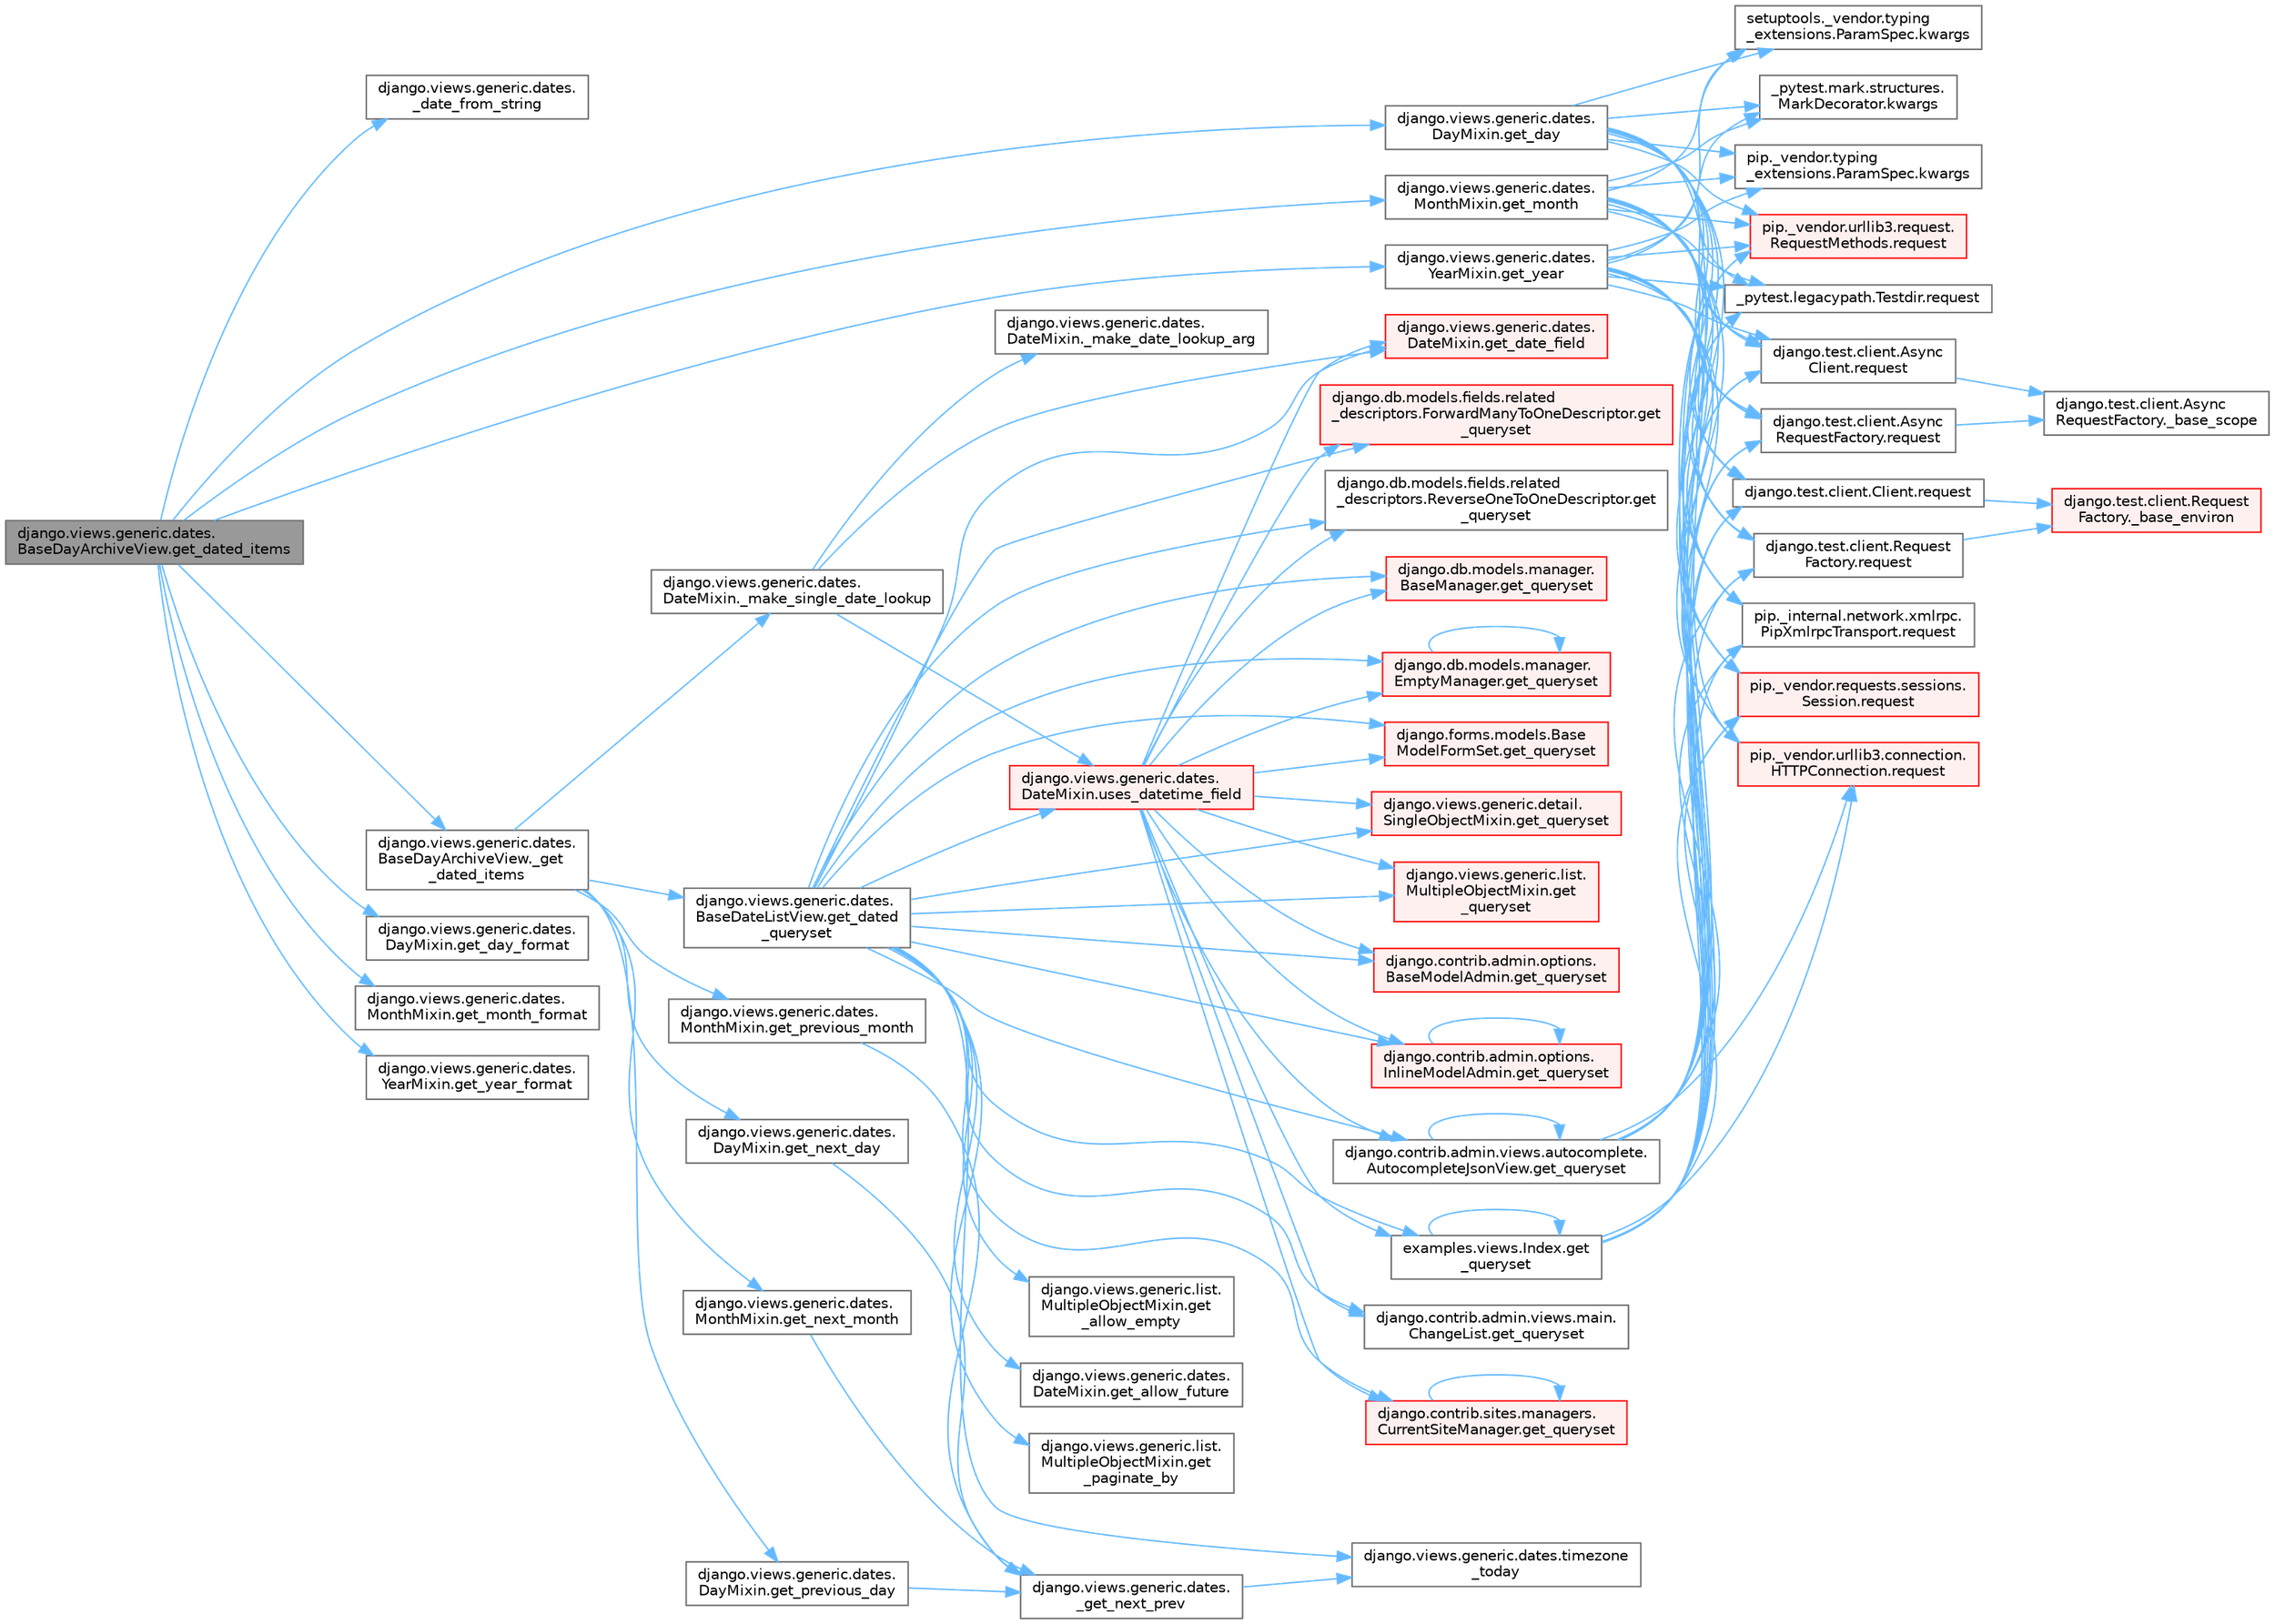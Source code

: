 digraph "django.views.generic.dates.BaseDayArchiveView.get_dated_items"
{
 // LATEX_PDF_SIZE
  bgcolor="transparent";
  edge [fontname=Helvetica,fontsize=10,labelfontname=Helvetica,labelfontsize=10];
  node [fontname=Helvetica,fontsize=10,shape=box,height=0.2,width=0.4];
  rankdir="LR";
  Node1 [id="Node000001",label="django.views.generic.dates.\lBaseDayArchiveView.get_dated_items",height=0.2,width=0.4,color="gray40", fillcolor="grey60", style="filled", fontcolor="black",tooltip=" "];
  Node1 -> Node2 [id="edge1_Node000001_Node000002",color="steelblue1",style="solid",tooltip=" "];
  Node2 [id="Node000002",label="django.views.generic.dates.\l_date_from_string",height=0.2,width=0.4,color="grey40", fillcolor="white", style="filled",URL="$namespacedjango_1_1views_1_1generic_1_1dates.html#a0f782cacbbe0293a4a4a092343b5ac5f",tooltip=" "];
  Node1 -> Node3 [id="edge2_Node000001_Node000003",color="steelblue1",style="solid",tooltip=" "];
  Node3 [id="Node000003",label="django.views.generic.dates.\lBaseDayArchiveView._get\l_dated_items",height=0.2,width=0.4,color="grey40", fillcolor="white", style="filled",URL="$classdjango_1_1views_1_1generic_1_1dates_1_1_base_day_archive_view.html#a3ca193a0859b2fbe8f0ae162272652f8",tooltip=" "];
  Node3 -> Node4 [id="edge3_Node000003_Node000004",color="steelblue1",style="solid",tooltip=" "];
  Node4 [id="Node000004",label="django.views.generic.dates.\lDateMixin._make_single_date_lookup",height=0.2,width=0.4,color="grey40", fillcolor="white", style="filled",URL="$classdjango_1_1views_1_1generic_1_1dates_1_1_date_mixin.html#ac17fc80d601666765dd9751d4b5e065d",tooltip=" "];
  Node4 -> Node5 [id="edge4_Node000004_Node000005",color="steelblue1",style="solid",tooltip=" "];
  Node5 [id="Node000005",label="django.views.generic.dates.\lDateMixin._make_date_lookup_arg",height=0.2,width=0.4,color="grey40", fillcolor="white", style="filled",URL="$classdjango_1_1views_1_1generic_1_1dates_1_1_date_mixin.html#aac7dd5ad67e178e80dd82a095f80b848",tooltip=" "];
  Node4 -> Node6 [id="edge5_Node000004_Node000006",color="steelblue1",style="solid",tooltip=" "];
  Node6 [id="Node000006",label="django.views.generic.dates.\lDateMixin.get_date_field",height=0.2,width=0.4,color="red", fillcolor="#FFF0F0", style="filled",URL="$classdjango_1_1views_1_1generic_1_1dates_1_1_date_mixin.html#a5effe594d56a85727190cc91ef894526",tooltip=" "];
  Node4 -> Node8 [id="edge6_Node000004_Node000008",color="steelblue1",style="solid",tooltip=" "];
  Node8 [id="Node000008",label="django.views.generic.dates.\lDateMixin.uses_datetime_field",height=0.2,width=0.4,color="red", fillcolor="#FFF0F0", style="filled",URL="$classdjango_1_1views_1_1generic_1_1dates_1_1_date_mixin.html#a1fb37f57858e32a16ec5b6328ae68adb",tooltip=" "];
  Node8 -> Node6 [id="edge7_Node000008_Node000006",color="steelblue1",style="solid",tooltip=" "];
  Node8 -> Node9 [id="edge8_Node000008_Node000009",color="steelblue1",style="solid",tooltip=" "];
  Node9 [id="Node000009",label="django.contrib.admin.options.\lBaseModelAdmin.get_queryset",height=0.2,width=0.4,color="red", fillcolor="#FFF0F0", style="filled",URL="$classdjango_1_1contrib_1_1admin_1_1options_1_1_base_model_admin.html#a785da85de69766ce5f736de0e4de80c5",tooltip=" "];
  Node8 -> Node27 [id="edge9_Node000008_Node000027",color="steelblue1",style="solid",tooltip=" "];
  Node27 [id="Node000027",label="django.contrib.admin.options.\lInlineModelAdmin.get_queryset",height=0.2,width=0.4,color="red", fillcolor="#FFF0F0", style="filled",URL="$classdjango_1_1contrib_1_1admin_1_1options_1_1_inline_model_admin.html#a9248f5d82a336087e911b7ebc8729ffd",tooltip=" "];
  Node27 -> Node27 [id="edge10_Node000027_Node000027",color="steelblue1",style="solid",tooltip=" "];
  Node8 -> Node34 [id="edge11_Node000008_Node000034",color="steelblue1",style="solid",tooltip=" "];
  Node34 [id="Node000034",label="django.contrib.admin.views.autocomplete.\lAutocompleteJsonView.get_queryset",height=0.2,width=0.4,color="grey40", fillcolor="white", style="filled",URL="$classdjango_1_1contrib_1_1admin_1_1views_1_1autocomplete_1_1_autocomplete_json_view.html#a6eb5abbd3b2e8b252a4ce9ca2680f3d3",tooltip=" "];
  Node34 -> Node34 [id="edge12_Node000034_Node000034",color="steelblue1",style="solid",tooltip=" "];
  Node34 -> Node35 [id="edge13_Node000034_Node000035",color="steelblue1",style="solid",tooltip=" "];
  Node35 [id="Node000035",label="_pytest.legacypath.Testdir.request",height=0.2,width=0.4,color="grey40", fillcolor="white", style="filled",URL="$class__pytest_1_1legacypath_1_1_testdir.html#a0e10c900efcd764da85254119e4d64c4",tooltip=" "];
  Node34 -> Node36 [id="edge14_Node000034_Node000036",color="steelblue1",style="solid",tooltip=" "];
  Node36 [id="Node000036",label="django.test.client.Async\lClient.request",height=0.2,width=0.4,color="grey40", fillcolor="white", style="filled",URL="$classdjango_1_1test_1_1client_1_1_async_client.html#a891cc2f6b81dcf3583bbbde8d21a713a",tooltip=" "];
  Node36 -> Node37 [id="edge15_Node000036_Node000037",color="steelblue1",style="solid",tooltip=" "];
  Node37 [id="Node000037",label="django.test.client.Async\lRequestFactory._base_scope",height=0.2,width=0.4,color="grey40", fillcolor="white", style="filled",URL="$classdjango_1_1test_1_1client_1_1_async_request_factory.html#a0e43cc21668d0a42c46524d5116d8654",tooltip=" "];
  Node34 -> Node38 [id="edge16_Node000034_Node000038",color="steelblue1",style="solid",tooltip=" "];
  Node38 [id="Node000038",label="django.test.client.Async\lRequestFactory.request",height=0.2,width=0.4,color="grey40", fillcolor="white", style="filled",URL="$classdjango_1_1test_1_1client_1_1_async_request_factory.html#aab026845547a4c2d9203b8710b90f6cd",tooltip=" "];
  Node38 -> Node37 [id="edge17_Node000038_Node000037",color="steelblue1",style="solid",tooltip=" "];
  Node34 -> Node39 [id="edge18_Node000034_Node000039",color="steelblue1",style="solid",tooltip=" "];
  Node39 [id="Node000039",label="django.test.client.Client.request",height=0.2,width=0.4,color="grey40", fillcolor="white", style="filled",URL="$classdjango_1_1test_1_1client_1_1_client.html#a2f51c5251142ab6503937051936e33fa",tooltip=" "];
  Node39 -> Node40 [id="edge19_Node000039_Node000040",color="steelblue1",style="solid",tooltip=" "];
  Node40 [id="Node000040",label="django.test.client.Request\lFactory._base_environ",height=0.2,width=0.4,color="red", fillcolor="#FFF0F0", style="filled",URL="$classdjango_1_1test_1_1client_1_1_request_factory.html#ab650654b992f4e9fc9e30bd0442973c1",tooltip=" "];
  Node34 -> Node494 [id="edge20_Node000034_Node000494",color="steelblue1",style="solid",tooltip=" "];
  Node494 [id="Node000494",label="django.test.client.Request\lFactory.request",height=0.2,width=0.4,color="grey40", fillcolor="white", style="filled",URL="$classdjango_1_1test_1_1client_1_1_request_factory.html#adae411ab0df6839c5364b647e4dc63ad",tooltip=" "];
  Node494 -> Node40 [id="edge21_Node000494_Node000040",color="steelblue1",style="solid",tooltip=" "];
  Node34 -> Node495 [id="edge22_Node000034_Node000495",color="steelblue1",style="solid",tooltip=" "];
  Node495 [id="Node000495",label="pip._internal.network.xmlrpc.\lPipXmlrpcTransport.request",height=0.2,width=0.4,color="grey40", fillcolor="white", style="filled",URL="$classpip_1_1__internal_1_1network_1_1xmlrpc_1_1_pip_xmlrpc_transport.html#a91d1ed180fbf8bcc25f6747a72614c5f",tooltip=" "];
  Node34 -> Node496 [id="edge23_Node000034_Node000496",color="steelblue1",style="solid",tooltip=" "];
  Node496 [id="Node000496",label="pip._vendor.requests.sessions.\lSession.request",height=0.2,width=0.4,color="red", fillcolor="#FFF0F0", style="filled",URL="$classpip_1_1__vendor_1_1requests_1_1sessions_1_1_session.html#a3dddfa16e93faa1a1a553936d913482b",tooltip=" "];
  Node34 -> Node1012 [id="edge24_Node000034_Node001012",color="steelblue1",style="solid",tooltip=" "];
  Node1012 [id="Node001012",label="pip._vendor.urllib3.connection.\lHTTPConnection.request",height=0.2,width=0.4,color="red", fillcolor="#FFF0F0", style="filled",URL="$classpip_1_1__vendor_1_1urllib3_1_1connection_1_1_h_t_t_p_connection.html#a67e552c4d242e4169bdf7319269a417f",tooltip=" "];
  Node34 -> Node1014 [id="edge25_Node000034_Node001014",color="steelblue1",style="solid",tooltip=" "];
  Node1014 [id="Node001014",label="pip._vendor.urllib3.request.\lRequestMethods.request",height=0.2,width=0.4,color="red", fillcolor="#FFF0F0", style="filled",URL="$classpip_1_1__vendor_1_1urllib3_1_1request_1_1_request_methods.html#a73541f2f0edc7df7413b043e33c69e7f",tooltip=" "];
  Node8 -> Node2832 [id="edge26_Node000008_Node002832",color="steelblue1",style="solid",tooltip=" "];
  Node2832 [id="Node002832",label="django.contrib.admin.views.main.\lChangeList.get_queryset",height=0.2,width=0.4,color="grey40", fillcolor="white", style="filled",URL="$classdjango_1_1contrib_1_1admin_1_1views_1_1main_1_1_change_list.html#a269abeb8e01762183e40a5133a41151d",tooltip=" "];
  Node8 -> Node2833 [id="edge27_Node000008_Node002833",color="steelblue1",style="solid",tooltip=" "];
  Node2833 [id="Node002833",label="django.contrib.sites.managers.\lCurrentSiteManager.get_queryset",height=0.2,width=0.4,color="red", fillcolor="#FFF0F0", style="filled",URL="$classdjango_1_1contrib_1_1sites_1_1managers_1_1_current_site_manager.html#a1889434ddf70c93854e44489319c1a1f",tooltip=" "];
  Node2833 -> Node2833 [id="edge28_Node002833_Node002833",color="steelblue1",style="solid",tooltip=" "];
  Node8 -> Node2834 [id="edge29_Node000008_Node002834",color="steelblue1",style="solid",tooltip=" "];
  Node2834 [id="Node002834",label="django.db.models.fields.related\l_descriptors.ForwardManyToOneDescriptor.get\l_queryset",height=0.2,width=0.4,color="red", fillcolor="#FFF0F0", style="filled",URL="$classdjango_1_1db_1_1models_1_1fields_1_1related__descriptors_1_1_forward_many_to_one_descriptor.html#aac7cf3069f240b0e4553d803b419cf7d",tooltip=" "];
  Node8 -> Node2835 [id="edge30_Node000008_Node002835",color="steelblue1",style="solid",tooltip=" "];
  Node2835 [id="Node002835",label="django.db.models.fields.related\l_descriptors.ReverseOneToOneDescriptor.get\l_queryset",height=0.2,width=0.4,color="grey40", fillcolor="white", style="filled",URL="$classdjango_1_1db_1_1models_1_1fields_1_1related__descriptors_1_1_reverse_one_to_one_descriptor.html#a04bede0cb722d44ace129e00e85081a3",tooltip=" "];
  Node8 -> Node2836 [id="edge31_Node000008_Node002836",color="steelblue1",style="solid",tooltip=" "];
  Node2836 [id="Node002836",label="django.db.models.manager.\lBaseManager.get_queryset",height=0.2,width=0.4,color="red", fillcolor="#FFF0F0", style="filled",URL="$classdjango_1_1db_1_1models_1_1manager_1_1_base_manager.html#a358c9a085a30a278b31e784dac7a52ef",tooltip="PROXIES TO QUERYSET #."];
  Node8 -> Node2837 [id="edge32_Node000008_Node002837",color="steelblue1",style="solid",tooltip=" "];
  Node2837 [id="Node002837",label="django.db.models.manager.\lEmptyManager.get_queryset",height=0.2,width=0.4,color="red", fillcolor="#FFF0F0", style="filled",URL="$classdjango_1_1db_1_1models_1_1manager_1_1_empty_manager.html#a2a2df8fcd071f937c6ee484d4ee1d539",tooltip=" "];
  Node2837 -> Node2837 [id="edge33_Node002837_Node002837",color="steelblue1",style="solid",tooltip=" "];
  Node8 -> Node2839 [id="edge34_Node000008_Node002839",color="steelblue1",style="solid",tooltip=" "];
  Node2839 [id="Node002839",label="django.forms.models.Base\lModelFormSet.get_queryset",height=0.2,width=0.4,color="red", fillcolor="#FFF0F0", style="filled",URL="$classdjango_1_1forms_1_1models_1_1_base_model_form_set.html#adbf92e8bd967e15a87f0fa40d2826143",tooltip=" "];
  Node8 -> Node2840 [id="edge35_Node000008_Node002840",color="steelblue1",style="solid",tooltip=" "];
  Node2840 [id="Node002840",label="django.views.generic.detail.\lSingleObjectMixin.get_queryset",height=0.2,width=0.4,color="red", fillcolor="#FFF0F0", style="filled",URL="$classdjango_1_1views_1_1generic_1_1detail_1_1_single_object_mixin.html#a29e41db704214851315dd3e87c4d843e",tooltip=" "];
  Node8 -> Node2841 [id="edge36_Node000008_Node002841",color="steelblue1",style="solid",tooltip=" "];
  Node2841 [id="Node002841",label="django.views.generic.list.\lMultipleObjectMixin.get\l_queryset",height=0.2,width=0.4,color="red", fillcolor="#FFF0F0", style="filled",URL="$classdjango_1_1views_1_1generic_1_1list_1_1_multiple_object_mixin.html#a7ceb7f310a7a0d7fedfb90f1f2b5c226",tooltip=" "];
  Node8 -> Node2842 [id="edge37_Node000008_Node002842",color="steelblue1",style="solid",tooltip=" "];
  Node2842 [id="Node002842",label="examples.views.Index.get\l_queryset",height=0.2,width=0.4,color="grey40", fillcolor="white", style="filled",URL="$classexamples_1_1views_1_1_index.html#a288026bb9059b37dca786922296dfcd3",tooltip=" "];
  Node2842 -> Node2842 [id="edge38_Node002842_Node002842",color="steelblue1",style="solid",tooltip=" "];
  Node2842 -> Node35 [id="edge39_Node002842_Node000035",color="steelblue1",style="solid",tooltip=" "];
  Node2842 -> Node36 [id="edge40_Node002842_Node000036",color="steelblue1",style="solid",tooltip=" "];
  Node2842 -> Node38 [id="edge41_Node002842_Node000038",color="steelblue1",style="solid",tooltip=" "];
  Node2842 -> Node39 [id="edge42_Node002842_Node000039",color="steelblue1",style="solid",tooltip=" "];
  Node2842 -> Node494 [id="edge43_Node002842_Node000494",color="steelblue1",style="solid",tooltip=" "];
  Node2842 -> Node495 [id="edge44_Node002842_Node000495",color="steelblue1",style="solid",tooltip=" "];
  Node2842 -> Node496 [id="edge45_Node002842_Node000496",color="steelblue1",style="solid",tooltip=" "];
  Node2842 -> Node1012 [id="edge46_Node002842_Node001012",color="steelblue1",style="solid",tooltip=" "];
  Node2842 -> Node1014 [id="edge47_Node002842_Node001014",color="steelblue1",style="solid",tooltip=" "];
  Node3 -> Node4531 [id="edge48_Node000003_Node004531",color="steelblue1",style="solid",tooltip=" "];
  Node4531 [id="Node004531",label="django.views.generic.dates.\lBaseDateListView.get_dated\l_queryset",height=0.2,width=0.4,color="grey40", fillcolor="white", style="filled",URL="$classdjango_1_1views_1_1generic_1_1dates_1_1_base_date_list_view.html#ad97300c63f99eef4ed95aa9d8f73520b",tooltip=" "];
  Node4531 -> Node1694 [id="edge49_Node004531_Node001694",color="steelblue1",style="solid",tooltip=" "];
  Node1694 [id="Node001694",label="django.views.generic.list.\lMultipleObjectMixin.get\l_allow_empty",height=0.2,width=0.4,color="grey40", fillcolor="white", style="filled",URL="$classdjango_1_1views_1_1generic_1_1list_1_1_multiple_object_mixin.html#a347b703be63d88adfc30295fa8d27182",tooltip=" "];
  Node4531 -> Node4532 [id="edge50_Node004531_Node004532",color="steelblue1",style="solid",tooltip=" "];
  Node4532 [id="Node004532",label="django.views.generic.dates.\lDateMixin.get_allow_future",height=0.2,width=0.4,color="grey40", fillcolor="white", style="filled",URL="$classdjango_1_1views_1_1generic_1_1dates_1_1_date_mixin.html#a51b9feb091392d6570890a63779c1e6b",tooltip=" "];
  Node4531 -> Node6 [id="edge51_Node004531_Node000006",color="steelblue1",style="solid",tooltip=" "];
  Node4531 -> Node1692 [id="edge52_Node004531_Node001692",color="steelblue1",style="solid",tooltip=" "];
  Node1692 [id="Node001692",label="django.views.generic.list.\lMultipleObjectMixin.get\l_paginate_by",height=0.2,width=0.4,color="grey40", fillcolor="white", style="filled",URL="$classdjango_1_1views_1_1generic_1_1list_1_1_multiple_object_mixin.html#ad3b109e59587ffd419177e4861455cc4",tooltip=" "];
  Node4531 -> Node9 [id="edge53_Node004531_Node000009",color="steelblue1",style="solid",tooltip=" "];
  Node4531 -> Node27 [id="edge54_Node004531_Node000027",color="steelblue1",style="solid",tooltip=" "];
  Node4531 -> Node34 [id="edge55_Node004531_Node000034",color="steelblue1",style="solid",tooltip=" "];
  Node4531 -> Node2832 [id="edge56_Node004531_Node002832",color="steelblue1",style="solid",tooltip=" "];
  Node4531 -> Node2833 [id="edge57_Node004531_Node002833",color="steelblue1",style="solid",tooltip=" "];
  Node4531 -> Node2834 [id="edge58_Node004531_Node002834",color="steelblue1",style="solid",tooltip=" "];
  Node4531 -> Node2835 [id="edge59_Node004531_Node002835",color="steelblue1",style="solid",tooltip=" "];
  Node4531 -> Node2836 [id="edge60_Node004531_Node002836",color="steelblue1",style="solid",tooltip=" "];
  Node4531 -> Node2837 [id="edge61_Node004531_Node002837",color="steelblue1",style="solid",tooltip=" "];
  Node4531 -> Node2839 [id="edge62_Node004531_Node002839",color="steelblue1",style="solid",tooltip=" "];
  Node4531 -> Node2840 [id="edge63_Node004531_Node002840",color="steelblue1",style="solid",tooltip=" "];
  Node4531 -> Node2841 [id="edge64_Node004531_Node002841",color="steelblue1",style="solid",tooltip=" "];
  Node4531 -> Node2842 [id="edge65_Node004531_Node002842",color="steelblue1",style="solid",tooltip=" "];
  Node4531 -> Node4533 [id="edge66_Node004531_Node004533",color="steelblue1",style="solid",tooltip=" "];
  Node4533 [id="Node004533",label="django.views.generic.dates.timezone\l_today",height=0.2,width=0.4,color="grey40", fillcolor="white", style="filled",URL="$namespacedjango_1_1views_1_1generic_1_1dates.html#a83cae13f1c0dc4762426e0b8196cb8c1",tooltip=" "];
  Node4531 -> Node8 [id="edge67_Node004531_Node000008",color="steelblue1",style="solid",tooltip=" "];
  Node3 -> Node4534 [id="edge68_Node000003_Node004534",color="steelblue1",style="solid",tooltip=" "];
  Node4534 [id="Node004534",label="django.views.generic.dates.\lDayMixin.get_next_day",height=0.2,width=0.4,color="grey40", fillcolor="white", style="filled",URL="$classdjango_1_1views_1_1generic_1_1dates_1_1_day_mixin.html#ab96ead55eed8cb0bf913a17e2852e0df",tooltip=" "];
  Node4534 -> Node4535 [id="edge69_Node004534_Node004535",color="steelblue1",style="solid",tooltip=" "];
  Node4535 [id="Node004535",label="django.views.generic.dates.\l_get_next_prev",height=0.2,width=0.4,color="grey40", fillcolor="white", style="filled",URL="$namespacedjango_1_1views_1_1generic_1_1dates.html#a671109893c8430929bb9947d98fb0ace",tooltip=" "];
  Node4535 -> Node4533 [id="edge70_Node004535_Node004533",color="steelblue1",style="solid",tooltip=" "];
  Node3 -> Node4536 [id="edge71_Node000003_Node004536",color="steelblue1",style="solid",tooltip=" "];
  Node4536 [id="Node004536",label="django.views.generic.dates.\lMonthMixin.get_next_month",height=0.2,width=0.4,color="grey40", fillcolor="white", style="filled",URL="$classdjango_1_1views_1_1generic_1_1dates_1_1_month_mixin.html#a40334d5c27c4c3de69cfbcb5c5d16af5",tooltip=" "];
  Node4536 -> Node4535 [id="edge72_Node004536_Node004535",color="steelblue1",style="solid",tooltip=" "];
  Node3 -> Node4537 [id="edge73_Node000003_Node004537",color="steelblue1",style="solid",tooltip=" "];
  Node4537 [id="Node004537",label="django.views.generic.dates.\lDayMixin.get_previous_day",height=0.2,width=0.4,color="grey40", fillcolor="white", style="filled",URL="$classdjango_1_1views_1_1generic_1_1dates_1_1_day_mixin.html#a43e97197abc9557d7689496b754b089e",tooltip=" "];
  Node4537 -> Node4535 [id="edge74_Node004537_Node004535",color="steelblue1",style="solid",tooltip=" "];
  Node3 -> Node4538 [id="edge75_Node000003_Node004538",color="steelblue1",style="solid",tooltip=" "];
  Node4538 [id="Node004538",label="django.views.generic.dates.\lMonthMixin.get_previous_month",height=0.2,width=0.4,color="grey40", fillcolor="white", style="filled",URL="$classdjango_1_1views_1_1generic_1_1dates_1_1_month_mixin.html#a752385d0f568ce3ac56df486fa2a339e",tooltip=" "];
  Node4538 -> Node4535 [id="edge76_Node004538_Node004535",color="steelblue1",style="solid",tooltip=" "];
  Node1 -> Node4539 [id="edge77_Node000001_Node004539",color="steelblue1",style="solid",tooltip=" "];
  Node4539 [id="Node004539",label="django.views.generic.dates.\lDayMixin.get_day",height=0.2,width=0.4,color="grey40", fillcolor="white", style="filled",URL="$classdjango_1_1views_1_1generic_1_1dates_1_1_day_mixin.html#a410db285b705518118df478a63fc572a",tooltip=" "];
  Node4539 -> Node819 [id="edge78_Node004539_Node000819",color="steelblue1",style="solid",tooltip=" "];
  Node819 [id="Node000819",label="_pytest.mark.structures.\lMarkDecorator.kwargs",height=0.2,width=0.4,color="grey40", fillcolor="white", style="filled",URL="$class__pytest_1_1mark_1_1structures_1_1_mark_decorator.html#a07868e83e39f7b31121b611e3627a77c",tooltip=" "];
  Node4539 -> Node820 [id="edge79_Node004539_Node000820",color="steelblue1",style="solid",tooltip=" "];
  Node820 [id="Node000820",label="pip._vendor.typing\l_extensions.ParamSpec.kwargs",height=0.2,width=0.4,color="grey40", fillcolor="white", style="filled",URL="$classpip_1_1__vendor_1_1typing__extensions_1_1_param_spec.html#a7533d6714916929b5b3c9ba8f94f1f90",tooltip=" "];
  Node4539 -> Node821 [id="edge80_Node004539_Node000821",color="steelblue1",style="solid",tooltip=" "];
  Node821 [id="Node000821",label="setuptools._vendor.typing\l_extensions.ParamSpec.kwargs",height=0.2,width=0.4,color="grey40", fillcolor="white", style="filled",URL="$classsetuptools_1_1__vendor_1_1typing__extensions_1_1_param_spec.html#a3ffadc8575bdbfca5ad02298256b6213",tooltip=" "];
  Node4539 -> Node35 [id="edge81_Node004539_Node000035",color="steelblue1",style="solid",tooltip=" "];
  Node4539 -> Node36 [id="edge82_Node004539_Node000036",color="steelblue1",style="solid",tooltip=" "];
  Node4539 -> Node38 [id="edge83_Node004539_Node000038",color="steelblue1",style="solid",tooltip=" "];
  Node4539 -> Node39 [id="edge84_Node004539_Node000039",color="steelblue1",style="solid",tooltip=" "];
  Node4539 -> Node494 [id="edge85_Node004539_Node000494",color="steelblue1",style="solid",tooltip=" "];
  Node4539 -> Node495 [id="edge86_Node004539_Node000495",color="steelblue1",style="solid",tooltip=" "];
  Node4539 -> Node496 [id="edge87_Node004539_Node000496",color="steelblue1",style="solid",tooltip=" "];
  Node4539 -> Node1012 [id="edge88_Node004539_Node001012",color="steelblue1",style="solid",tooltip=" "];
  Node4539 -> Node1014 [id="edge89_Node004539_Node001014",color="steelblue1",style="solid",tooltip=" "];
  Node1 -> Node4540 [id="edge90_Node000001_Node004540",color="steelblue1",style="solid",tooltip=" "];
  Node4540 [id="Node004540",label="django.views.generic.dates.\lDayMixin.get_day_format",height=0.2,width=0.4,color="grey40", fillcolor="white", style="filled",URL="$classdjango_1_1views_1_1generic_1_1dates_1_1_day_mixin.html#aaf4335b347fbca8eb579d231442a64b7",tooltip=" "];
  Node1 -> Node4541 [id="edge91_Node000001_Node004541",color="steelblue1",style="solid",tooltip=" "];
  Node4541 [id="Node004541",label="django.views.generic.dates.\lMonthMixin.get_month",height=0.2,width=0.4,color="grey40", fillcolor="white", style="filled",URL="$classdjango_1_1views_1_1generic_1_1dates_1_1_month_mixin.html#add54a3d80358c6e643ac264d97d4f2a7",tooltip=" "];
  Node4541 -> Node819 [id="edge92_Node004541_Node000819",color="steelblue1",style="solid",tooltip=" "];
  Node4541 -> Node820 [id="edge93_Node004541_Node000820",color="steelblue1",style="solid",tooltip=" "];
  Node4541 -> Node821 [id="edge94_Node004541_Node000821",color="steelblue1",style="solid",tooltip=" "];
  Node4541 -> Node35 [id="edge95_Node004541_Node000035",color="steelblue1",style="solid",tooltip=" "];
  Node4541 -> Node36 [id="edge96_Node004541_Node000036",color="steelblue1",style="solid",tooltip=" "];
  Node4541 -> Node38 [id="edge97_Node004541_Node000038",color="steelblue1",style="solid",tooltip=" "];
  Node4541 -> Node39 [id="edge98_Node004541_Node000039",color="steelblue1",style="solid",tooltip=" "];
  Node4541 -> Node494 [id="edge99_Node004541_Node000494",color="steelblue1",style="solid",tooltip=" "];
  Node4541 -> Node495 [id="edge100_Node004541_Node000495",color="steelblue1",style="solid",tooltip=" "];
  Node4541 -> Node496 [id="edge101_Node004541_Node000496",color="steelblue1",style="solid",tooltip=" "];
  Node4541 -> Node1012 [id="edge102_Node004541_Node001012",color="steelblue1",style="solid",tooltip=" "];
  Node4541 -> Node1014 [id="edge103_Node004541_Node001014",color="steelblue1",style="solid",tooltip=" "];
  Node1 -> Node4542 [id="edge104_Node000001_Node004542",color="steelblue1",style="solid",tooltip=" "];
  Node4542 [id="Node004542",label="django.views.generic.dates.\lMonthMixin.get_month_format",height=0.2,width=0.4,color="grey40", fillcolor="white", style="filled",URL="$classdjango_1_1views_1_1generic_1_1dates_1_1_month_mixin.html#ae027130c2f4572bc54d023862743548e",tooltip=" "];
  Node1 -> Node4543 [id="edge105_Node000001_Node004543",color="steelblue1",style="solid",tooltip=" "];
  Node4543 [id="Node004543",label="django.views.generic.dates.\lYearMixin.get_year",height=0.2,width=0.4,color="grey40", fillcolor="white", style="filled",URL="$classdjango_1_1views_1_1generic_1_1dates_1_1_year_mixin.html#a6e2e940e9853d71a94d5a41b71262ca3",tooltip=" "];
  Node4543 -> Node819 [id="edge106_Node004543_Node000819",color="steelblue1",style="solid",tooltip=" "];
  Node4543 -> Node820 [id="edge107_Node004543_Node000820",color="steelblue1",style="solid",tooltip=" "];
  Node4543 -> Node821 [id="edge108_Node004543_Node000821",color="steelblue1",style="solid",tooltip=" "];
  Node4543 -> Node35 [id="edge109_Node004543_Node000035",color="steelblue1",style="solid",tooltip=" "];
  Node4543 -> Node36 [id="edge110_Node004543_Node000036",color="steelblue1",style="solid",tooltip=" "];
  Node4543 -> Node38 [id="edge111_Node004543_Node000038",color="steelblue1",style="solid",tooltip=" "];
  Node4543 -> Node39 [id="edge112_Node004543_Node000039",color="steelblue1",style="solid",tooltip=" "];
  Node4543 -> Node494 [id="edge113_Node004543_Node000494",color="steelblue1",style="solid",tooltip=" "];
  Node4543 -> Node495 [id="edge114_Node004543_Node000495",color="steelblue1",style="solid",tooltip=" "];
  Node4543 -> Node496 [id="edge115_Node004543_Node000496",color="steelblue1",style="solid",tooltip=" "];
  Node4543 -> Node1012 [id="edge116_Node004543_Node001012",color="steelblue1",style="solid",tooltip=" "];
  Node4543 -> Node1014 [id="edge117_Node004543_Node001014",color="steelblue1",style="solid",tooltip=" "];
  Node1 -> Node4544 [id="edge118_Node000001_Node004544",color="steelblue1",style="solid",tooltip=" "];
  Node4544 [id="Node004544",label="django.views.generic.dates.\lYearMixin.get_year_format",height=0.2,width=0.4,color="grey40", fillcolor="white", style="filled",URL="$classdjango_1_1views_1_1generic_1_1dates_1_1_year_mixin.html#a20170452710ca941db36bdc90b490e50",tooltip=" "];
}

